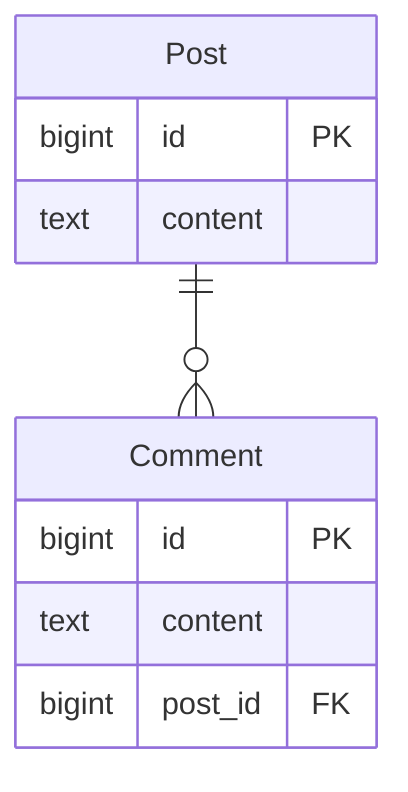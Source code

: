 erDiagram
  accTitle: Example database schema

  Post {
    bigint id PK
    text content
  }

  Comment {
    bigint id PK
    text content
    bigint post_id FK
  }

  Post ||--o{ Comment : ""